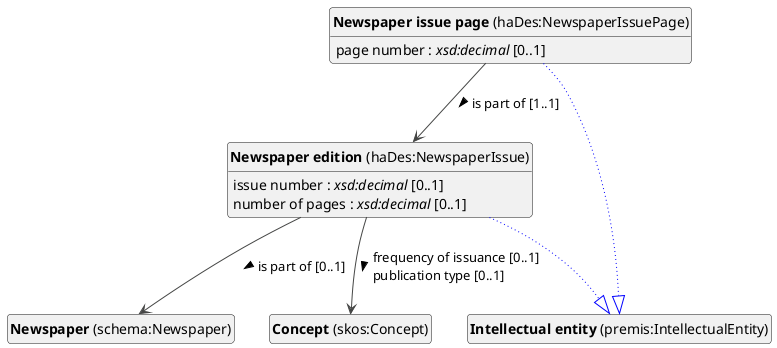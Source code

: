 @startuml
!theme vibrant
skinparam classFontSize 14
!define LIGHTORANGE
skinparam componentStyle uml2
skinparam wrapMessageWidth 1000
skinparam wrapWidth 1000
' skinparam ArrowColor #Maroon
' Remove shadows
skinparam shadowing false
'skinparam linetype polyline
skinparam ArrowMessageAlignment left
top to bottom direction


class "<b>Newspaper</b> (schema:Newspaper)" as schema_Newspaper [[#schema%3ANewspaper]]
class "<b>Concept</b> (skos:Concept)" as skos_Concept [[../../terms/en#skos%3AConcept]]
class "<b>Newspaper edition</b> (haDes:NewspaperIssue)" as haDes_NewspaperIssue [[#haDes%3ANewspaperIssue]]
class "<b>Intellectual entity</b> (premis:IntellectualEntity)" as premis_IntellectualEntity [[#premis%3AIntellectualEntity]]
class "<b>Newspaper issue page</b> (haDes:NewspaperIssuePage)" as haDes_NewspaperIssuePage [[#haDes%3ANewspaperIssuePage]]
class "<b>Intellectual entity</b> (premis:IntellectualEntity)" as premis_IntellectualEntity [[#premis%3AIntellectualEntity]]





haDes_NewspaperIssue --|> premis_IntellectualEntity #blue;line.dotted;text:blue

haDes_NewspaperIssue : issue number : <i>xsd:decimal</i> [0..1]
haDes_NewspaperIssue : number of pages : <i>xsd:decimal</i> [0..1]
haDes_NewspaperIssue --> schema_Newspaper :is part of [0..1]  > 
haDes_NewspaperIssue --> skos_Concept :frequency of issuance [0..1]  \lpublication type [0..1]  > 


haDes_NewspaperIssuePage --|> premis_IntellectualEntity #blue;line.dotted;text:blue

haDes_NewspaperIssuePage : page number : <i>xsd:decimal</i> [0..1]
haDes_NewspaperIssuePage --> haDes_NewspaperIssue :is part of [1..1]  > 



hide circle
hide methods
hide empty members
@enduml


